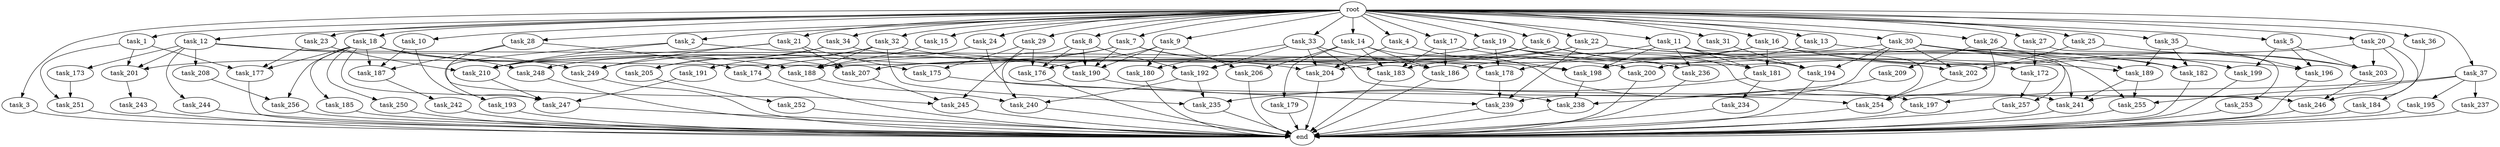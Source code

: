 digraph G {
  root [size="0.000000"];
  task_1 [size="10.240000"];
  task_2 [size="10.240000"];
  task_3 [size="10.240000"];
  task_4 [size="10.240000"];
  task_5 [size="10.240000"];
  task_6 [size="10.240000"];
  task_7 [size="10.240000"];
  task_8 [size="10.240000"];
  task_9 [size="10.240000"];
  task_10 [size="10.240000"];
  task_11 [size="10.240000"];
  task_12 [size="10.240000"];
  task_13 [size="10.240000"];
  task_14 [size="10.240000"];
  task_15 [size="10.240000"];
  task_16 [size="10.240000"];
  task_17 [size="10.240000"];
  task_18 [size="10.240000"];
  task_19 [size="10.240000"];
  task_20 [size="10.240000"];
  task_21 [size="10.240000"];
  task_22 [size="10.240000"];
  task_23 [size="10.240000"];
  task_24 [size="10.240000"];
  task_25 [size="10.240000"];
  task_26 [size="10.240000"];
  task_27 [size="10.240000"];
  task_28 [size="10.240000"];
  task_29 [size="10.240000"];
  task_30 [size="10.240000"];
  task_31 [size="10.240000"];
  task_32 [size="10.240000"];
  task_33 [size="10.240000"];
  task_34 [size="10.240000"];
  task_35 [size="10.240000"];
  task_36 [size="10.240000"];
  task_37 [size="10.240000"];
  task_172 [size="6184752906.240000"];
  task_173 [size="8589934592.000000"];
  task_174 [size="7730941132.800000"];
  task_175 [size="9363028705.280001"];
  task_176 [size="12111807774.719999"];
  task_177 [size="5068061409.280000"];
  task_178 [size="12111807774.719999"];
  task_179 [size="8589934592.000000"];
  task_180 [size="4466765987.840000"];
  task_181 [size="8332236554.240000"];
  task_182 [size="18554258718.720001"];
  task_183 [size="22419729285.119999"];
  task_184 [size="3092376453.120000"];
  task_185 [size="2147483648.000000"];
  task_186 [size="15204184227.840000"];
  task_187 [size="7129645711.360001"];
  task_188 [size="10393820856.320000"];
  task_189 [size="11338713661.440001"];
  task_190 [size="16320875724.800001"];
  task_191 [size="5497558138.880000"];
  task_192 [size="6614249635.840000"];
  task_193 [size="4209067950.080000"];
  task_194 [size="14259291422.720001"];
  task_195 [size="6957847019.520000"];
  task_196 [size="14774687498.240000"];
  task_197 [size="15547781611.520000"];
  task_198 [size="22419729285.119999"];
  task_199 [size="13056700579.840000"];
  task_200 [size="10050223472.639999"];
  task_201 [size="17952963297.279999"];
  task_202 [size="3092376453.120000"];
  task_203 [size="9620726743.040001"];
  task_204 [size="20272245637.119999"];
  task_205 [size="12455405158.400000"];
  task_206 [size="9964324126.719999"];
  task_207 [size="9105330667.520000"];
  task_208 [size="8589934592.000000"];
  task_209 [size="8589934592.000000"];
  task_210 [size="8504035246.080000"];
  task_234 [size="3092376453.120000"];
  task_235 [size="15547781611.520000"];
  task_236 [size="3521873182.720000"];
  task_237 [size="6957847019.520000"];
  task_238 [size="7730941132.800000"];
  task_239 [size="4466765987.840000"];
  task_240 [size="14602888806.400000"];
  task_241 [size="8933531975.680000"];
  task_242 [size="3092376453.120000"];
  task_243 [size="6957847019.520000"];
  task_244 [size="8589934592.000000"];
  task_245 [size="17952963297.279999"];
  task_246 [size="5583457484.800000"];
  task_247 [size="11940009082.880001"];
  task_248 [size="9105330667.520000"];
  task_249 [size="17952963297.279999"];
  task_250 [size="2147483648.000000"];
  task_251 [size="1546188226.560000"];
  task_252 [size="1374389534.720000"];
  task_253 [size="3092376453.120000"];
  task_254 [size="19069654794.240002"];
  task_255 [size="11424613007.360001"];
  task_256 [size="3521873182.720000"];
  task_257 [size="1717986918.400000"];
  end [size="0.000000"];

  root -> task_1 [size="1.000000"];
  root -> task_2 [size="1.000000"];
  root -> task_3 [size="1.000000"];
  root -> task_4 [size="1.000000"];
  root -> task_5 [size="1.000000"];
  root -> task_6 [size="1.000000"];
  root -> task_7 [size="1.000000"];
  root -> task_8 [size="1.000000"];
  root -> task_9 [size="1.000000"];
  root -> task_10 [size="1.000000"];
  root -> task_11 [size="1.000000"];
  root -> task_12 [size="1.000000"];
  root -> task_13 [size="1.000000"];
  root -> task_14 [size="1.000000"];
  root -> task_15 [size="1.000000"];
  root -> task_16 [size="1.000000"];
  root -> task_17 [size="1.000000"];
  root -> task_18 [size="1.000000"];
  root -> task_19 [size="1.000000"];
  root -> task_20 [size="1.000000"];
  root -> task_21 [size="1.000000"];
  root -> task_22 [size="1.000000"];
  root -> task_23 [size="1.000000"];
  root -> task_24 [size="1.000000"];
  root -> task_25 [size="1.000000"];
  root -> task_26 [size="1.000000"];
  root -> task_27 [size="1.000000"];
  root -> task_28 [size="1.000000"];
  root -> task_29 [size="1.000000"];
  root -> task_30 [size="1.000000"];
  root -> task_31 [size="1.000000"];
  root -> task_32 [size="1.000000"];
  root -> task_33 [size="1.000000"];
  root -> task_34 [size="1.000000"];
  root -> task_35 [size="1.000000"];
  root -> task_36 [size="1.000000"];
  root -> task_37 [size="1.000000"];
  task_1 -> task_177 [size="75497472.000000"];
  task_1 -> task_201 [size="75497472.000000"];
  task_1 -> task_251 [size="75497472.000000"];
  task_2 -> task_190 [size="411041792.000000"];
  task_2 -> task_193 [size="411041792.000000"];
  task_2 -> task_210 [size="411041792.000000"];
  task_3 -> end [size="1.000000"];
  task_4 -> task_198 [size="838860800.000000"];
  task_4 -> task_204 [size="838860800.000000"];
  task_5 -> task_196 [size="301989888.000000"];
  task_5 -> task_199 [size="301989888.000000"];
  task_5 -> task_203 [size="301989888.000000"];
  task_6 -> task_172 [size="301989888.000000"];
  task_6 -> task_181 [size="301989888.000000"];
  task_6 -> task_204 [size="301989888.000000"];
  task_6 -> task_207 [size="301989888.000000"];
  task_7 -> task_183 [size="838860800.000000"];
  task_7 -> task_190 [size="838860800.000000"];
  task_7 -> task_198 [size="838860800.000000"];
  task_7 -> task_201 [size="838860800.000000"];
  task_7 -> task_249 [size="838860800.000000"];
  task_8 -> task_176 [size="209715200.000000"];
  task_8 -> task_190 [size="209715200.000000"];
  task_8 -> task_192 [size="209715200.000000"];
  task_8 -> task_240 [size="209715200.000000"];
  task_9 -> task_176 [size="134217728.000000"];
  task_9 -> task_180 [size="134217728.000000"];
  task_9 -> task_190 [size="134217728.000000"];
  task_9 -> task_206 [size="134217728.000000"];
  task_10 -> task_187 [size="411041792.000000"];
  task_10 -> task_247 [size="411041792.000000"];
  task_11 -> task_178 [size="209715200.000000"];
  task_11 -> task_181 [size="209715200.000000"];
  task_11 -> task_194 [size="209715200.000000"];
  task_11 -> task_198 [size="209715200.000000"];
  task_11 -> task_236 [size="209715200.000000"];
  task_11 -> task_254 [size="209715200.000000"];
  task_12 -> task_173 [size="838860800.000000"];
  task_12 -> task_178 [size="838860800.000000"];
  task_12 -> task_201 [size="838860800.000000"];
  task_12 -> task_208 [size="838860800.000000"];
  task_12 -> task_244 [size="838860800.000000"];
  task_12 -> task_249 [size="838860800.000000"];
  task_13 -> task_198 [size="301989888.000000"];
  task_13 -> task_255 [size="301989888.000000"];
  task_14 -> task_179 [size="838860800.000000"];
  task_14 -> task_183 [size="838860800.000000"];
  task_14 -> task_186 [size="838860800.000000"];
  task_14 -> task_197 [size="838860800.000000"];
  task_14 -> task_206 [size="838860800.000000"];
  task_15 -> task_188 [size="134217728.000000"];
  task_16 -> task_181 [size="301989888.000000"];
  task_16 -> task_183 [size="301989888.000000"];
  task_16 -> task_196 [size="301989888.000000"];
  task_16 -> task_203 [size="301989888.000000"];
  task_16 -> task_207 [size="301989888.000000"];
  task_16 -> task_241 [size="301989888.000000"];
  task_17 -> task_183 [size="209715200.000000"];
  task_17 -> task_186 [size="209715200.000000"];
  task_17 -> task_194 [size="209715200.000000"];
  task_18 -> task_177 [size="209715200.000000"];
  task_18 -> task_185 [size="209715200.000000"];
  task_18 -> task_187 [size="209715200.000000"];
  task_18 -> task_188 [size="209715200.000000"];
  task_18 -> task_207 [size="209715200.000000"];
  task_18 -> task_247 [size="209715200.000000"];
  task_18 -> task_248 [size="209715200.000000"];
  task_18 -> task_250 [size="209715200.000000"];
  task_18 -> task_256 [size="209715200.000000"];
  task_19 -> task_178 [size="134217728.000000"];
  task_19 -> task_202 [size="134217728.000000"];
  task_19 -> task_210 [size="134217728.000000"];
  task_19 -> task_236 [size="134217728.000000"];
  task_19 -> task_241 [size="134217728.000000"];
  task_20 -> task_184 [size="301989888.000000"];
  task_20 -> task_200 [size="301989888.000000"];
  task_20 -> task_203 [size="301989888.000000"];
  task_20 -> task_241 [size="301989888.000000"];
  task_21 -> task_175 [size="75497472.000000"];
  task_21 -> task_207 [size="75497472.000000"];
  task_21 -> task_210 [size="75497472.000000"];
  task_21 -> task_249 [size="75497472.000000"];
  task_22 -> task_182 [size="134217728.000000"];
  task_22 -> task_188 [size="134217728.000000"];
  task_22 -> task_189 [size="134217728.000000"];
  task_22 -> task_192 [size="134217728.000000"];
  task_22 -> task_239 [size="134217728.000000"];
  task_23 -> task_177 [size="209715200.000000"];
  task_23 -> task_210 [size="209715200.000000"];
  task_24 -> task_174 [size="679477248.000000"];
  task_24 -> task_254 [size="679477248.000000"];
  task_25 -> task_202 [size="33554432.000000"];
  task_25 -> task_203 [size="33554432.000000"];
  task_26 -> task_182 [size="838860800.000000"];
  task_26 -> task_199 [size="838860800.000000"];
  task_26 -> task_209 [size="838860800.000000"];
  task_26 -> task_254 [size="838860800.000000"];
  task_27 -> task_172 [size="301989888.000000"];
  task_27 -> task_253 [size="301989888.000000"];
  task_28 -> task_174 [size="75497472.000000"];
  task_28 -> task_187 [size="75497472.000000"];
  task_28 -> task_245 [size="75497472.000000"];
  task_29 -> task_175 [size="838860800.000000"];
  task_29 -> task_176 [size="838860800.000000"];
  task_29 -> task_245 [size="838860800.000000"];
  task_30 -> task_186 [size="134217728.000000"];
  task_30 -> task_189 [size="134217728.000000"];
  task_30 -> task_194 [size="134217728.000000"];
  task_30 -> task_199 [size="134217728.000000"];
  task_30 -> task_202 [size="134217728.000000"];
  task_30 -> task_239 [size="134217728.000000"];
  task_30 -> task_257 [size="134217728.000000"];
  task_31 -> task_194 [size="838860800.000000"];
  task_32 -> task_188 [size="536870912.000000"];
  task_32 -> task_191 [size="536870912.000000"];
  task_32 -> task_204 [size="536870912.000000"];
  task_32 -> task_205 [size="536870912.000000"];
  task_32 -> task_235 [size="536870912.000000"];
  task_33 -> task_180 [size="301989888.000000"];
  task_33 -> task_186 [size="301989888.000000"];
  task_33 -> task_192 [size="301989888.000000"];
  task_33 -> task_204 [size="301989888.000000"];
  task_33 -> task_246 [size="301989888.000000"];
  task_34 -> task_200 [size="679477248.000000"];
  task_34 -> task_205 [size="679477248.000000"];
  task_34 -> task_248 [size="679477248.000000"];
  task_35 -> task_182 [size="838860800.000000"];
  task_35 -> task_189 [size="838860800.000000"];
  task_35 -> task_196 [size="838860800.000000"];
  task_36 -> task_246 [size="33554432.000000"];
  task_37 -> task_195 [size="679477248.000000"];
  task_37 -> task_197 [size="679477248.000000"];
  task_37 -> task_237 [size="679477248.000000"];
  task_37 -> task_255 [size="679477248.000000"];
  task_172 -> task_257 [size="33554432.000000"];
  task_173 -> task_251 [size="75497472.000000"];
  task_174 -> end [size="1.000000"];
  task_175 -> task_239 [size="33554432.000000"];
  task_176 -> end [size="1.000000"];
  task_177 -> end [size="1.000000"];
  task_178 -> task_239 [size="134217728.000000"];
  task_179 -> end [size="1.000000"];
  task_180 -> end [size="1.000000"];
  task_181 -> task_234 [size="301989888.000000"];
  task_181 -> task_235 [size="301989888.000000"];
  task_182 -> end [size="1.000000"];
  task_183 -> end [size="1.000000"];
  task_184 -> end [size="1.000000"];
  task_185 -> end [size="1.000000"];
  task_186 -> end [size="1.000000"];
  task_187 -> task_242 [size="301989888.000000"];
  task_188 -> task_240 [size="536870912.000000"];
  task_189 -> task_241 [size="134217728.000000"];
  task_189 -> task_255 [size="134217728.000000"];
  task_190 -> task_238 [size="134217728.000000"];
  task_191 -> task_247 [size="411041792.000000"];
  task_192 -> task_235 [size="679477248.000000"];
  task_192 -> task_240 [size="679477248.000000"];
  task_193 -> end [size="1.000000"];
  task_194 -> end [size="1.000000"];
  task_195 -> end [size="1.000000"];
  task_196 -> end [size="1.000000"];
  task_197 -> end [size="1.000000"];
  task_198 -> task_238 [size="411041792.000000"];
  task_199 -> end [size="1.000000"];
  task_200 -> end [size="1.000000"];
  task_201 -> task_243 [size="679477248.000000"];
  task_202 -> task_254 [size="134217728.000000"];
  task_203 -> task_246 [size="209715200.000000"];
  task_204 -> end [size="1.000000"];
  task_205 -> task_252 [size="134217728.000000"];
  task_206 -> end [size="1.000000"];
  task_207 -> task_245 [size="838860800.000000"];
  task_208 -> task_256 [size="134217728.000000"];
  task_209 -> task_238 [size="209715200.000000"];
  task_210 -> task_247 [size="134217728.000000"];
  task_234 -> end [size="1.000000"];
  task_235 -> end [size="1.000000"];
  task_236 -> end [size="1.000000"];
  task_237 -> end [size="1.000000"];
  task_238 -> end [size="1.000000"];
  task_239 -> end [size="1.000000"];
  task_240 -> end [size="1.000000"];
  task_241 -> end [size="1.000000"];
  task_242 -> end [size="1.000000"];
  task_243 -> end [size="1.000000"];
  task_244 -> end [size="1.000000"];
  task_245 -> end [size="1.000000"];
  task_246 -> end [size="1.000000"];
  task_247 -> end [size="1.000000"];
  task_248 -> end [size="1.000000"];
  task_249 -> end [size="1.000000"];
  task_250 -> end [size="1.000000"];
  task_251 -> end [size="1.000000"];
  task_252 -> end [size="1.000000"];
  task_253 -> end [size="1.000000"];
  task_254 -> end [size="1.000000"];
  task_255 -> end [size="1.000000"];
  task_256 -> end [size="1.000000"];
  task_257 -> end [size="1.000000"];
}
